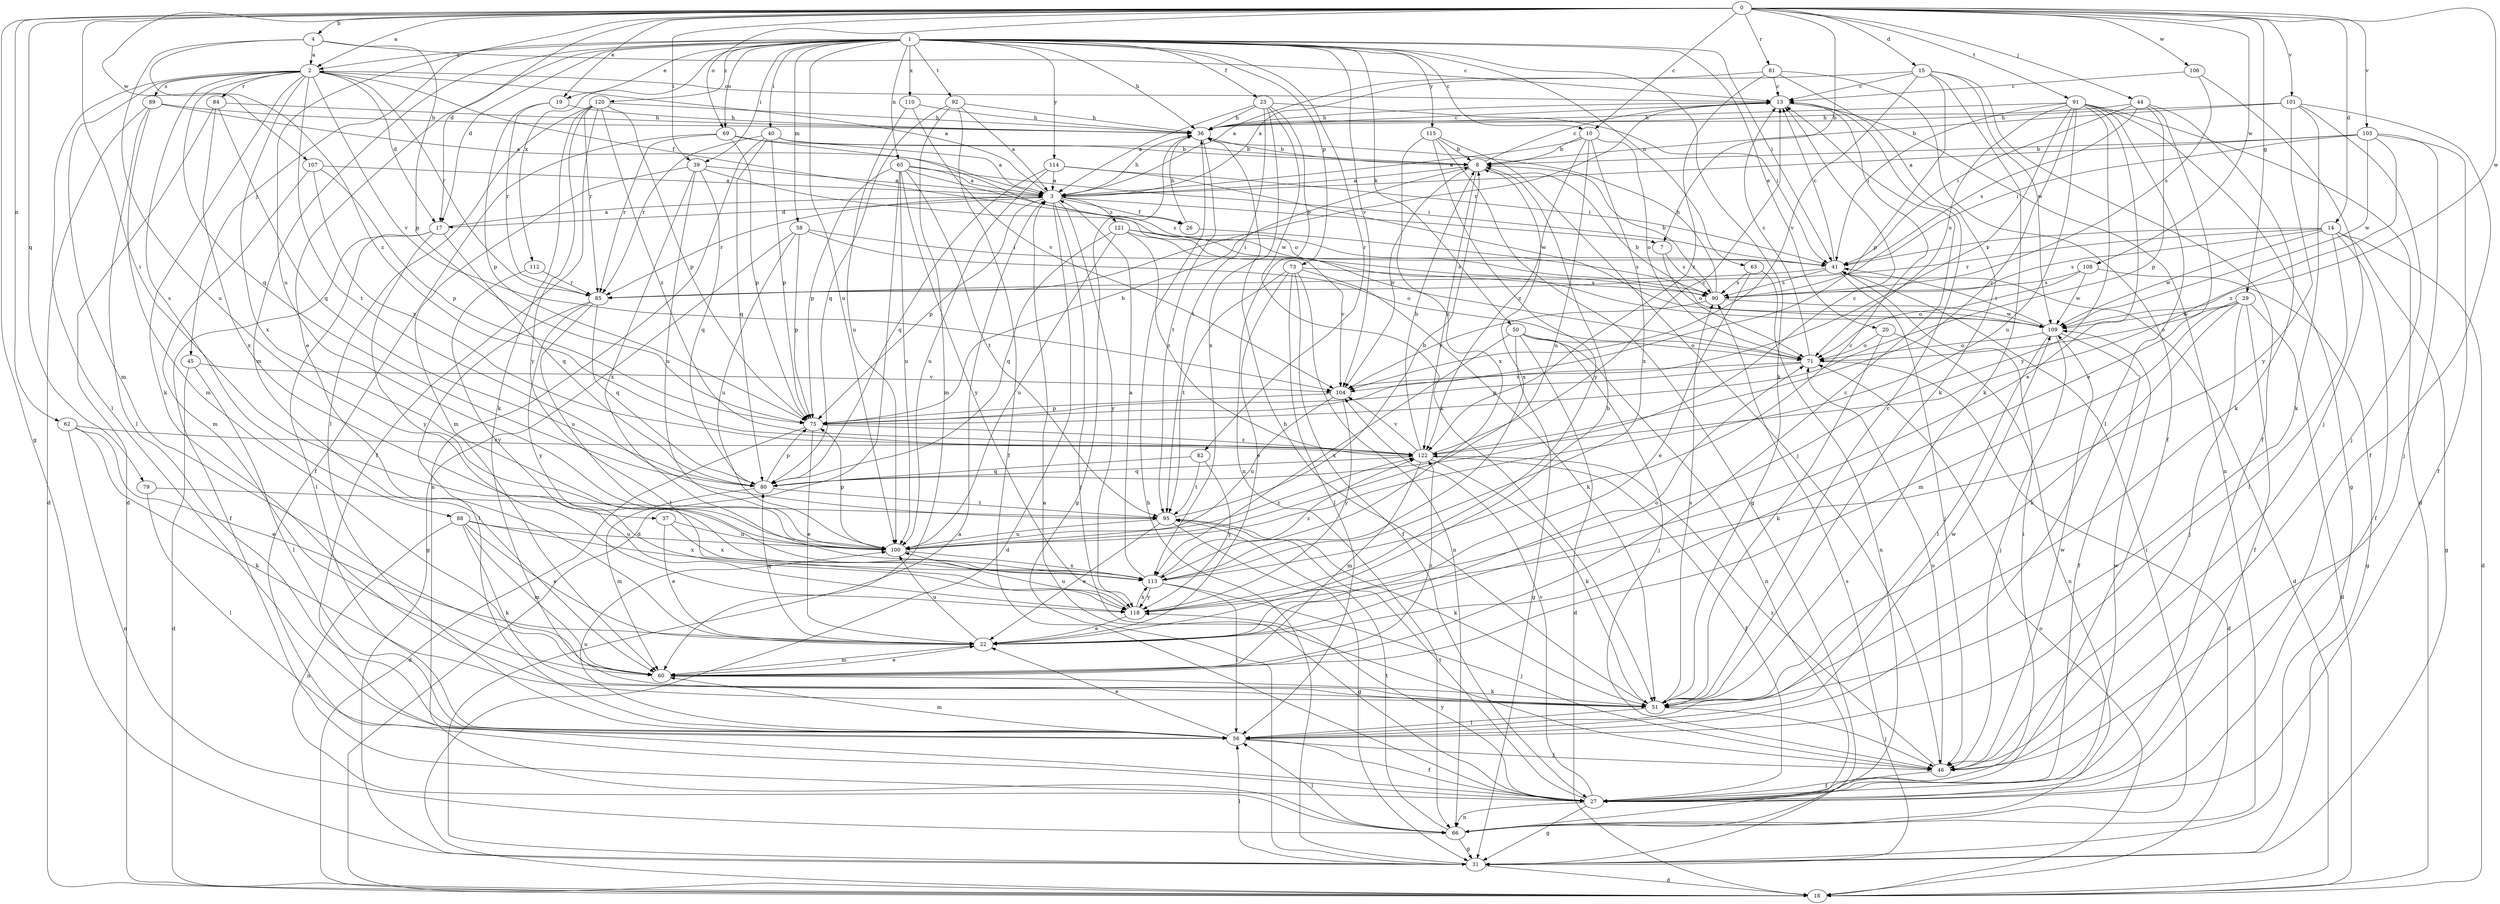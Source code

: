 strict digraph  {
0;
1;
2;
3;
4;
7;
8;
10;
13;
14;
15;
17;
18;
19;
20;
22;
23;
26;
27;
29;
31;
36;
37;
39;
40;
41;
44;
45;
46;
50;
51;
56;
58;
60;
62;
63;
65;
66;
69;
71;
73;
75;
79;
80;
81;
82;
84;
85;
88;
89;
90;
91;
92;
95;
100;
101;
103;
104;
106;
107;
108;
109;
110;
112;
113;
114;
115;
118;
120;
121;
122;
0 -> 2  [label=a];
0 -> 4  [label=b];
0 -> 7  [label=b];
0 -> 10  [label=c];
0 -> 14  [label=d];
0 -> 15  [label=d];
0 -> 17  [label=d];
0 -> 19  [label=e];
0 -> 29  [label=g];
0 -> 31  [label=g];
0 -> 37  [label=i];
0 -> 39  [label=i];
0 -> 44  [label=j];
0 -> 62  [label=n];
0 -> 69  [label=o];
0 -> 79  [label=q];
0 -> 81  [label=r];
0 -> 91  [label=t];
0 -> 100  [label=u];
0 -> 101  [label=v];
0 -> 103  [label=v];
0 -> 106  [label=w];
0 -> 107  [label=w];
0 -> 108  [label=w];
0 -> 109  [label=w];
1 -> 2  [label=a];
1 -> 10  [label=c];
1 -> 17  [label=d];
1 -> 19  [label=e];
1 -> 20  [label=e];
1 -> 22  [label=e];
1 -> 23  [label=f];
1 -> 36  [label=h];
1 -> 39  [label=i];
1 -> 40  [label=i];
1 -> 41  [label=i];
1 -> 45  [label=j];
1 -> 50  [label=k];
1 -> 51  [label=k];
1 -> 58  [label=m];
1 -> 60  [label=m];
1 -> 63  [label=n];
1 -> 65  [label=n];
1 -> 69  [label=o];
1 -> 73  [label=p];
1 -> 82  [label=r];
1 -> 92  [label=t];
1 -> 100  [label=u];
1 -> 104  [label=v];
1 -> 110  [label=x];
1 -> 112  [label=x];
1 -> 114  [label=y];
1 -> 115  [label=y];
1 -> 120  [label=z];
2 -> 13  [label=c];
2 -> 17  [label=d];
2 -> 26  [label=f];
2 -> 51  [label=k];
2 -> 56  [label=l];
2 -> 60  [label=m];
2 -> 80  [label=q];
2 -> 84  [label=r];
2 -> 85  [label=r];
2 -> 88  [label=s];
2 -> 89  [label=s];
2 -> 95  [label=t];
2 -> 104  [label=v];
2 -> 113  [label=x];
3 -> 2  [label=a];
3 -> 7  [label=b];
3 -> 17  [label=d];
3 -> 18  [label=d];
3 -> 26  [label=f];
3 -> 36  [label=h];
3 -> 46  [label=j];
3 -> 75  [label=p];
3 -> 85  [label=r];
3 -> 118  [label=y];
3 -> 121  [label=z];
4 -> 2  [label=a];
4 -> 13  [label=c];
4 -> 75  [label=p];
4 -> 100  [label=u];
4 -> 122  [label=z];
7 -> 71  [label=o];
7 -> 90  [label=s];
8 -> 3  [label=a];
8 -> 13  [label=c];
8 -> 104  [label=v];
8 -> 113  [label=x];
8 -> 122  [label=z];
10 -> 3  [label=a];
10 -> 8  [label=b];
10 -> 71  [label=o];
10 -> 100  [label=u];
10 -> 113  [label=x];
10 -> 122  [label=z];
13 -> 36  [label=h];
13 -> 66  [label=n];
13 -> 85  [label=r];
14 -> 18  [label=d];
14 -> 27  [label=f];
14 -> 31  [label=g];
14 -> 41  [label=i];
14 -> 56  [label=l];
14 -> 85  [label=r];
14 -> 90  [label=s];
14 -> 109  [label=w];
15 -> 3  [label=a];
15 -> 13  [label=c];
15 -> 27  [label=f];
15 -> 51  [label=k];
15 -> 75  [label=p];
15 -> 104  [label=v];
15 -> 109  [label=w];
17 -> 3  [label=a];
17 -> 27  [label=f];
17 -> 56  [label=l];
17 -> 80  [label=q];
17 -> 118  [label=y];
18 -> 71  [label=o];
19 -> 36  [label=h];
19 -> 75  [label=p];
19 -> 85  [label=r];
20 -> 51  [label=k];
20 -> 66  [label=n];
20 -> 71  [label=o];
22 -> 8  [label=b];
22 -> 60  [label=m];
22 -> 71  [label=o];
22 -> 80  [label=q];
22 -> 100  [label=u];
23 -> 3  [label=a];
23 -> 36  [label=h];
23 -> 41  [label=i];
23 -> 51  [label=k];
23 -> 66  [label=n];
23 -> 95  [label=t];
23 -> 113  [label=x];
26 -> 36  [label=h];
26 -> 90  [label=s];
27 -> 3  [label=a];
27 -> 31  [label=g];
27 -> 41  [label=i];
27 -> 66  [label=n];
27 -> 95  [label=t];
27 -> 104  [label=v];
27 -> 109  [label=w];
27 -> 118  [label=y];
29 -> 18  [label=d];
29 -> 27  [label=f];
29 -> 46  [label=j];
29 -> 51  [label=k];
29 -> 60  [label=m];
29 -> 71  [label=o];
29 -> 109  [label=w];
31 -> 3  [label=a];
31 -> 18  [label=d];
31 -> 36  [label=h];
31 -> 56  [label=l];
31 -> 90  [label=s];
36 -> 8  [label=b];
36 -> 13  [label=c];
36 -> 31  [label=g];
36 -> 95  [label=t];
37 -> 22  [label=e];
37 -> 100  [label=u];
37 -> 113  [label=x];
39 -> 3  [label=a];
39 -> 60  [label=m];
39 -> 80  [label=q];
39 -> 100  [label=u];
39 -> 109  [label=w];
39 -> 113  [label=x];
40 -> 3  [label=a];
40 -> 8  [label=b];
40 -> 66  [label=n];
40 -> 75  [label=p];
40 -> 80  [label=q];
40 -> 85  [label=r];
41 -> 13  [label=c];
41 -> 18  [label=d];
41 -> 46  [label=j];
41 -> 85  [label=r];
41 -> 90  [label=s];
44 -> 22  [label=e];
44 -> 36  [label=h];
44 -> 41  [label=i];
44 -> 51  [label=k];
44 -> 75  [label=p];
44 -> 90  [label=s];
45 -> 18  [label=d];
45 -> 56  [label=l];
45 -> 104  [label=v];
46 -> 27  [label=f];
46 -> 71  [label=o];
46 -> 109  [label=w];
46 -> 122  [label=z];
50 -> 18  [label=d];
50 -> 31  [label=g];
50 -> 46  [label=j];
50 -> 66  [label=n];
50 -> 71  [label=o];
50 -> 113  [label=x];
51 -> 13  [label=c];
51 -> 36  [label=h];
51 -> 46  [label=j];
51 -> 56  [label=l];
51 -> 90  [label=s];
56 -> 22  [label=e];
56 -> 27  [label=f];
56 -> 46  [label=j];
56 -> 60  [label=m];
56 -> 100  [label=u];
56 -> 109  [label=w];
58 -> 31  [label=g];
58 -> 41  [label=i];
58 -> 71  [label=o];
58 -> 75  [label=p];
58 -> 100  [label=u];
60 -> 13  [label=c];
60 -> 22  [label=e];
60 -> 51  [label=k];
60 -> 122  [label=z];
62 -> 22  [label=e];
62 -> 51  [label=k];
62 -> 66  [label=n];
62 -> 122  [label=z];
63 -> 22  [label=e];
63 -> 66  [label=n];
63 -> 90  [label=s];
65 -> 3  [label=a];
65 -> 18  [label=d];
65 -> 41  [label=i];
65 -> 75  [label=p];
65 -> 90  [label=s];
65 -> 95  [label=t];
65 -> 100  [label=u];
65 -> 118  [label=y];
66 -> 31  [label=g];
66 -> 41  [label=i];
66 -> 56  [label=l];
66 -> 95  [label=t];
69 -> 8  [label=b];
69 -> 27  [label=f];
69 -> 71  [label=o];
69 -> 75  [label=p];
69 -> 85  [label=r];
71 -> 13  [label=c];
71 -> 18  [label=d];
71 -> 75  [label=p];
71 -> 104  [label=v];
73 -> 22  [label=e];
73 -> 27  [label=f];
73 -> 51  [label=k];
73 -> 56  [label=l];
73 -> 66  [label=n];
73 -> 90  [label=s];
73 -> 95  [label=t];
75 -> 8  [label=b];
75 -> 18  [label=d];
75 -> 22  [label=e];
75 -> 122  [label=z];
79 -> 56  [label=l];
79 -> 95  [label=t];
80 -> 13  [label=c];
80 -> 60  [label=m];
80 -> 75  [label=p];
80 -> 95  [label=t];
81 -> 3  [label=a];
81 -> 13  [label=c];
81 -> 27  [label=f];
81 -> 51  [label=k];
81 -> 122  [label=z];
82 -> 80  [label=q];
82 -> 95  [label=t];
82 -> 118  [label=y];
84 -> 18  [label=d];
84 -> 36  [label=h];
84 -> 80  [label=q];
84 -> 113  [label=x];
85 -> 56  [label=l];
85 -> 80  [label=q];
85 -> 100  [label=u];
85 -> 118  [label=y];
88 -> 22  [label=e];
88 -> 51  [label=k];
88 -> 60  [label=m];
88 -> 66  [label=n];
88 -> 100  [label=u];
88 -> 113  [label=x];
89 -> 3  [label=a];
89 -> 18  [label=d];
89 -> 36  [label=h];
89 -> 56  [label=l];
89 -> 60  [label=m];
90 -> 8  [label=b];
90 -> 36  [label=h];
90 -> 104  [label=v];
90 -> 109  [label=w];
91 -> 18  [label=d];
91 -> 22  [label=e];
91 -> 31  [label=g];
91 -> 36  [label=h];
91 -> 41  [label=i];
91 -> 56  [label=l];
91 -> 71  [label=o];
91 -> 100  [label=u];
91 -> 104  [label=v];
91 -> 118  [label=y];
91 -> 122  [label=z];
92 -> 3  [label=a];
92 -> 27  [label=f];
92 -> 36  [label=h];
92 -> 60  [label=m];
92 -> 80  [label=q];
95 -> 8  [label=b];
95 -> 22  [label=e];
95 -> 31  [label=g];
95 -> 51  [label=k];
95 -> 100  [label=u];
100 -> 75  [label=p];
100 -> 113  [label=x];
100 -> 122  [label=z];
101 -> 8  [label=b];
101 -> 27  [label=f];
101 -> 36  [label=h];
101 -> 46  [label=j];
101 -> 51  [label=k];
101 -> 118  [label=y];
103 -> 3  [label=a];
103 -> 8  [label=b];
103 -> 27  [label=f];
103 -> 41  [label=i];
103 -> 46  [label=j];
103 -> 109  [label=w];
103 -> 122  [label=z];
104 -> 75  [label=p];
104 -> 100  [label=u];
104 -> 118  [label=y];
106 -> 13  [label=c];
106 -> 46  [label=j];
106 -> 90  [label=s];
107 -> 3  [label=a];
107 -> 60  [label=m];
107 -> 75  [label=p];
107 -> 122  [label=z];
108 -> 31  [label=g];
108 -> 71  [label=o];
108 -> 90  [label=s];
108 -> 109  [label=w];
109 -> 8  [label=b];
109 -> 27  [label=f];
109 -> 41  [label=i];
109 -> 46  [label=j];
109 -> 56  [label=l];
109 -> 71  [label=o];
110 -> 36  [label=h];
110 -> 100  [label=u];
110 -> 104  [label=v];
112 -> 85  [label=r];
112 -> 118  [label=y];
113 -> 3  [label=a];
113 -> 13  [label=c];
113 -> 46  [label=j];
113 -> 56  [label=l];
113 -> 118  [label=y];
113 -> 122  [label=z];
114 -> 3  [label=a];
114 -> 41  [label=i];
114 -> 80  [label=q];
114 -> 100  [label=u];
114 -> 109  [label=w];
115 -> 8  [label=b];
115 -> 31  [label=g];
115 -> 46  [label=j];
115 -> 113  [label=x];
115 -> 118  [label=y];
118 -> 22  [label=e];
118 -> 100  [label=u];
118 -> 113  [label=x];
120 -> 27  [label=f];
120 -> 36  [label=h];
120 -> 51  [label=k];
120 -> 56  [label=l];
120 -> 75  [label=p];
120 -> 85  [label=r];
120 -> 118  [label=y];
120 -> 122  [label=z];
121 -> 41  [label=i];
121 -> 80  [label=q];
121 -> 90  [label=s];
121 -> 100  [label=u];
121 -> 104  [label=v];
121 -> 122  [label=z];
122 -> 8  [label=b];
122 -> 13  [label=c];
122 -> 27  [label=f];
122 -> 51  [label=k];
122 -> 60  [label=m];
122 -> 80  [label=q];
122 -> 104  [label=v];
}
